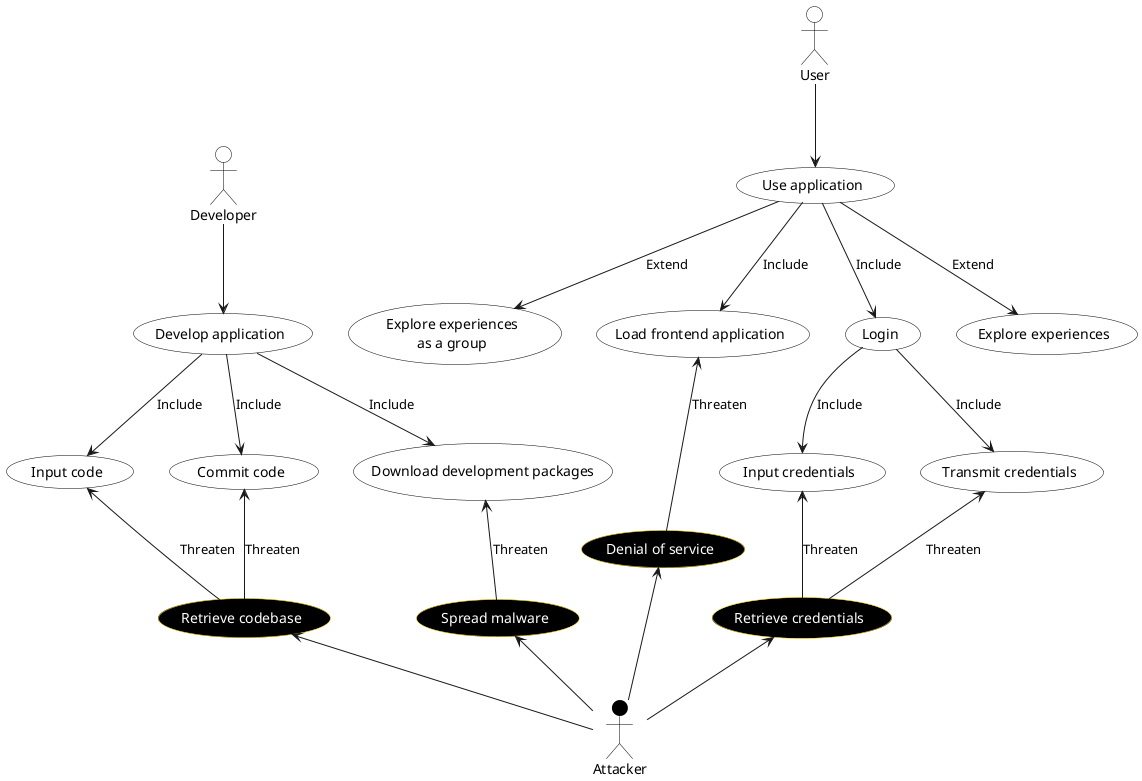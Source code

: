 @startuml misusecase

' left to right direction
top to bottom direction

' Actors
actor "Developer" as developer #White;line:Black
actor "User" as user #White;line:Black

' Use cases
usecase "Explore experiences" as explore_experiences #White;line:Black
usecase "Explore experiences\nas a group" as explore_experiences_group #White;line:Black
usecase "Commit code" as commit_code #White;line:Black
usecase "Develop application" as develop_application #White;line:Black
usecase "Download development packages" as download_development_packages #White;line:Black
usecase "Input code" as input_code #White;line:Black
usecase "Input credentials" as input_credentials #White;line:Black
usecase "Load frontend application" as load_frontend_application #White;line:Black
usecase "Login" as login #White;line:Black
usecase "Transmit credentials" as transmit_credentials #White;line:Black
usecase "Use application" as use_application #White;line:Black

' Misuse cases
usecase "Denial of service" as deniel_of_service #Black;line:Gold;text:White
usecase "Retrieve codebase" as retrieve_codebase #Black;line:Gold;text:White
usecase "Retrieve credentials" as retrieve_credentials #Black;line:Gold;text:White
usecase "Spread malware" as spread_malware #Black;line:Gold;text:White

' Attacker
actor "Attacker" as attacker #Black;line:Black

developer --> develop_application
user --> use_application

develop_application --> commit_code : Include
develop_application --> download_development_packages : Include
develop_application --> input_code : Include
login --> transmit_credentials : Include
use_application --> explore_experiences : Extend
use_application --> explore_experiences_group : Extend
use_application --> load_frontend_application : Include
use_application --> login : Include
login --> input_credentials : Include

load_frontend_application <-- deniel_of_service : Threaten
commit_code <-- retrieve_codebase : Threaten
input_code <-- retrieve_codebase : Threaten
input_credentials <-- retrieve_credentials : Threaten
transmit_credentials <-- retrieve_credentials : Threaten
download_development_packages <-- spread_malware : Threaten

deniel_of_service <-- attacker
retrieve_codebase <-- attacker
retrieve_credentials <-- attacker
spread_malware <-- attacker

@enduml
